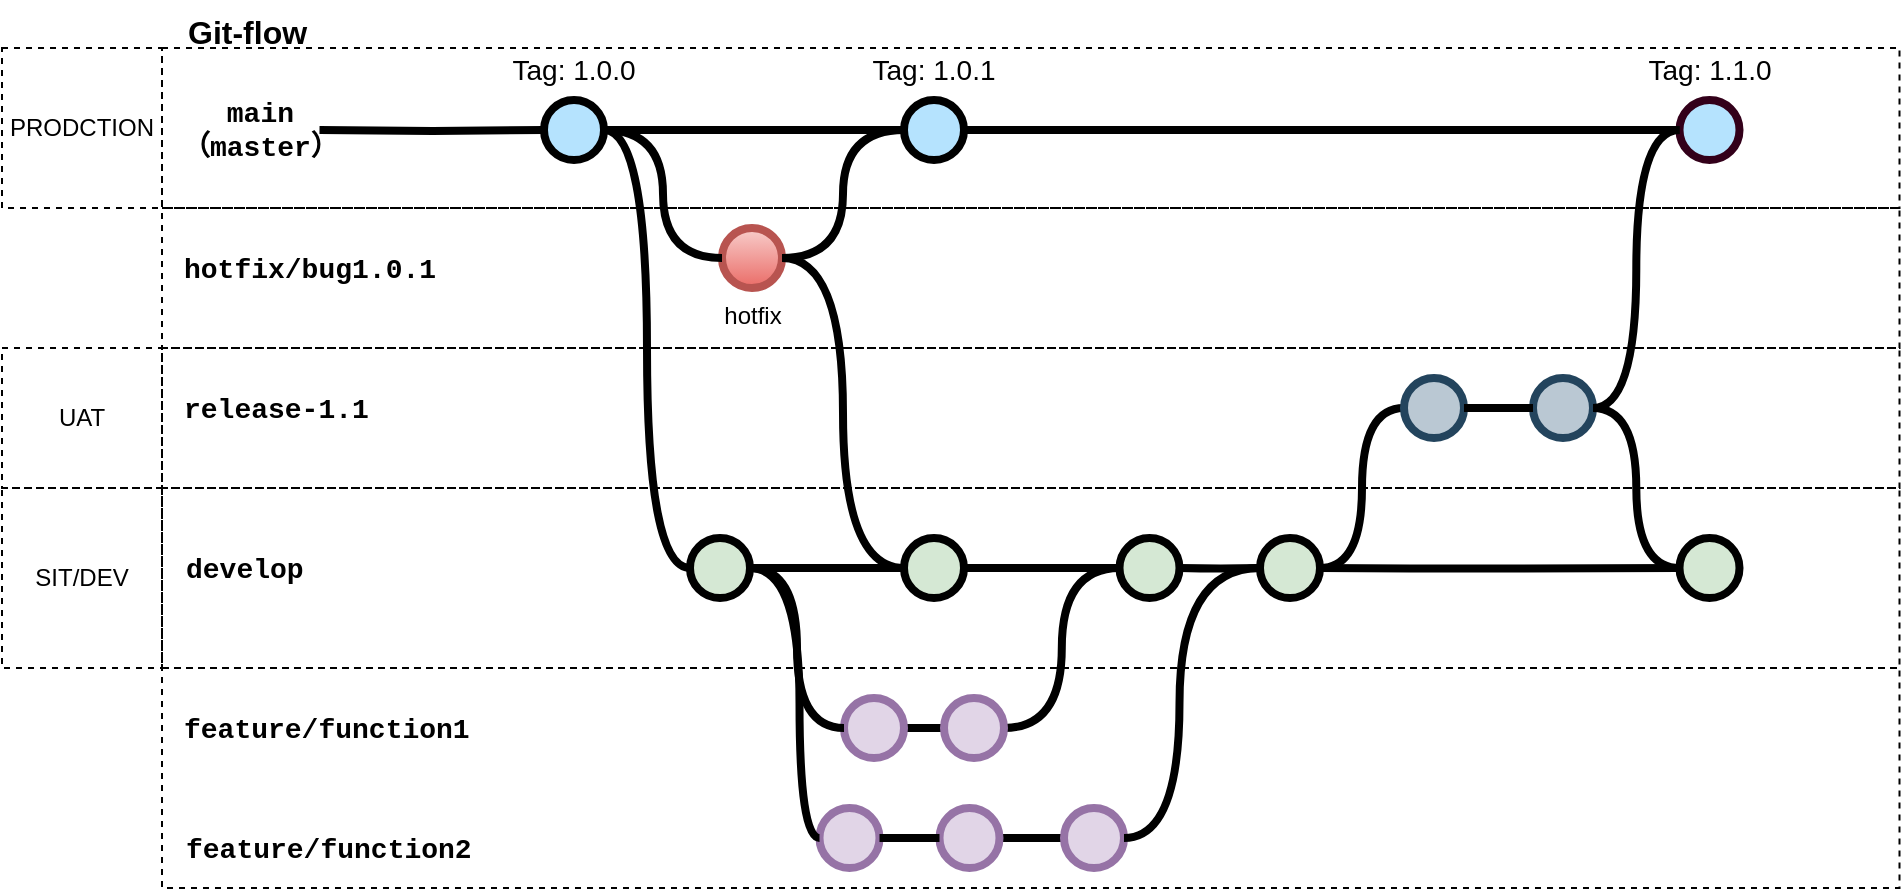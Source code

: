 <mxfile version="20.5.3" type="github">
  <diagram id="yPxyJZ8AM_hMuL3Unpa9" name="complex gitflow">
    <mxGraphModel dx="1783" dy="993" grid="1" gridSize="10" guides="1" tooltips="1" connect="1" arrows="1" fold="1" page="1" pageScale="1" pageWidth="1100" pageHeight="850" math="0" shadow="0">
      <root>
        <mxCell id="0" />
        <mxCell id="1" parent="0" />
        <mxCell id="VfWHAWnTlBXSzCJ28ZWU-29" value="" style="text;html=1;strokeColor=default;fillColor=none;align=left;verticalAlign=middle;whiteSpace=wrap;overflow=hidden;fontSize=14;fontStyle=0;fontColor=#009900;dashed=1;" vertex="1" parent="1">
          <mxGeometry x="170" y="390" width="868.75" height="90" as="geometry" />
        </mxCell>
        <mxCell id="uWUnNED6HEl2aK5fdaIb-88" value="" style="text;html=1;strokeColor=default;fillColor=none;align=left;verticalAlign=middle;whiteSpace=wrap;overflow=hidden;fontSize=14;fontStyle=0;fontColor=#009900;dashed=1;" parent="1" vertex="1">
          <mxGeometry x="170" y="480" width="868.75" height="110" as="geometry" />
        </mxCell>
        <mxCell id="VfWHAWnTlBXSzCJ28ZWU-30" value="" style="text;html=1;strokeColor=default;fillColor=none;align=left;verticalAlign=middle;whiteSpace=wrap;overflow=hidden;fontSize=14;fontStyle=0;fontColor=#009900;dashed=1;" vertex="1" parent="1">
          <mxGeometry x="170" y="320" width="868.75" height="70" as="geometry" />
        </mxCell>
        <mxCell id="VfWHAWnTlBXSzCJ28ZWU-31" value="" style="text;html=1;strokeColor=default;fillColor=none;align=left;verticalAlign=middle;whiteSpace=wrap;overflow=hidden;fontSize=14;fontStyle=0;fontColor=#009900;dashed=1;" vertex="1" parent="1">
          <mxGeometry x="170" y="250" width="868.75" height="70" as="geometry" />
        </mxCell>
        <mxCell id="VfWHAWnTlBXSzCJ28ZWU-32" value="" style="text;html=1;strokeColor=default;fillColor=none;align=left;verticalAlign=middle;whiteSpace=wrap;overflow=hidden;fontSize=14;fontStyle=0;fontColor=#009900;dashed=1;" vertex="1" parent="1">
          <mxGeometry x="170" y="170" width="868.75" height="80" as="geometry" />
        </mxCell>
        <mxCell id="uWUnNED6HEl2aK5fdaIb-8" value="" style="edgeStyle=orthogonalEdgeStyle;rounded=0;html=1;jettySize=auto;orthogonalLoop=1;plain-blue;endArrow=none;endFill=0;strokeWidth=4;strokeColor=#000000;" parent="1" source="uWUnNED6HEl2aK5fdaIb-10" target="VfWHAWnTlBXSzCJ28ZWU-3" edge="1">
          <mxGeometry x="391" y="211" as="geometry">
            <mxPoint x="498.75" y="211" as="targetPoint" />
          </mxGeometry>
        </mxCell>
        <mxCell id="uWUnNED6HEl2aK5fdaIb-10" value="" style="verticalLabelPosition=bottom;verticalAlign=top;html=1;strokeWidth=4;shape=mxgraph.flowchart.on-page_reference;plain-blue;gradientColor=none;fillColor=#B5E3Fe;strokeColor=#000000;" parent="1" vertex="1">
          <mxGeometry x="361" y="196" width="30" height="30" as="geometry" />
        </mxCell>
        <mxCell id="uWUnNED6HEl2aK5fdaIb-109" value="" style="verticalLabelPosition=bottom;verticalAlign=top;html=1;strokeWidth=4;shape=mxgraph.flowchart.on-page_reference;plain-blue;gradientColor=none;strokeColor=#33001A;fillColor=#B5E3FE;" parent="1" vertex="1">
          <mxGeometry x="928.75" y="196" width="30" height="30" as="geometry" />
        </mxCell>
        <mxCell id="uWUnNED6HEl2aK5fdaIb-12" value="" style="edgeStyle=orthogonalEdgeStyle;rounded=0;html=1;jettySize=auto;orthogonalLoop=1;strokeWidth=4;endArrow=none;endFill=0;" parent="1" target="uWUnNED6HEl2aK5fdaIb-10" edge="1">
          <mxGeometry x="291" y="211" as="geometry">
            <mxPoint x="248.75" y="211" as="sourcePoint" />
          </mxGeometry>
        </mxCell>
        <mxCell id="uWUnNED6HEl2aK5fdaIb-13" value="main（master）" style="text;html=1;strokeColor=none;fillColor=none;align=center;verticalAlign=middle;whiteSpace=wrap;overflow=hidden;fontSize=14;fontStyle=1;fontFamily=Courier New;" parent="1" vertex="1">
          <mxGeometry x="178.75" y="190" width="77" height="42" as="geometry" />
        </mxCell>
        <mxCell id="uWUnNED6HEl2aK5fdaIb-14" style="edgeStyle=orthogonalEdgeStyle;curved=1;rounded=0;html=1;exitX=1;exitY=0.5;exitPerimeter=0;endArrow=none;endFill=0;jettySize=auto;orthogonalLoop=1;strokeWidth=4;fontSize=15;" parent="1" source="uWUnNED6HEl2aK5fdaIb-15" target="uWUnNED6HEl2aK5fdaIb-17" edge="1">
          <mxGeometry relative="1" as="geometry" />
        </mxCell>
        <mxCell id="uWUnNED6HEl2aK5fdaIb-15" value="" style="verticalLabelPosition=bottom;verticalAlign=top;html=1;strokeWidth=4;shape=mxgraph.flowchart.on-page_reference;plain-purple;gradientColor=none;strokeColor=#000000;fillColor=#D5E8D4;" parent="1" vertex="1">
          <mxGeometry x="434" y="415" width="30" height="30" as="geometry" />
        </mxCell>
        <mxCell id="uWUnNED6HEl2aK5fdaIb-16" style="edgeStyle=orthogonalEdgeStyle;curved=1;rounded=0;html=1;exitX=1;exitY=0.5;exitPerimeter=0;entryX=0;entryY=0.5;entryPerimeter=0;endArrow=none;endFill=0;jettySize=auto;orthogonalLoop=1;strokeWidth=4;fontSize=15;" parent="1" source="uWUnNED6HEl2aK5fdaIb-17" target="uWUnNED6HEl2aK5fdaIb-19" edge="1">
          <mxGeometry relative="1" as="geometry" />
        </mxCell>
        <mxCell id="uWUnNED6HEl2aK5fdaIb-17" value="" style="verticalLabelPosition=bottom;verticalAlign=top;html=1;strokeWidth=4;shape=mxgraph.flowchart.on-page_reference;plain-purple;gradientColor=none;strokeColor=#000000;fillColor=#D5E8D4;" parent="1" vertex="1">
          <mxGeometry x="541" y="415" width="30" height="30" as="geometry" />
        </mxCell>
        <mxCell id="uWUnNED6HEl2aK5fdaIb-19" value="" style="verticalLabelPosition=bottom;verticalAlign=top;html=1;strokeWidth=4;shape=mxgraph.flowchart.on-page_reference;plain-purple;gradientColor=none;strokeColor=#000000;fillColor=#D5E8D4;" parent="1" vertex="1">
          <mxGeometry x="648.75" y="415" width="30" height="30" as="geometry" />
        </mxCell>
        <mxCell id="uWUnNED6HEl2aK5fdaIb-20" value="hotfix/bug1.0.1" style="text;html=1;strokeColor=none;fillColor=none;align=left;verticalAlign=middle;whiteSpace=wrap;overflow=hidden;fontSize=14;fontStyle=1;fontFamily=Courier New;" parent="1" vertex="1">
          <mxGeometry x="178.75" y="270" width="130" height="20" as="geometry" />
        </mxCell>
        <mxCell id="uWUnNED6HEl2aK5fdaIb-71" value="" style="edgeStyle=orthogonalEdgeStyle;rounded=0;orthogonalLoop=1;jettySize=auto;html=1;endArrow=none;endFill=0;strokeWidth=4;" parent="1" source="uWUnNED6HEl2aK5fdaIb-69" target="uWUnNED6HEl2aK5fdaIb-70" edge="1">
          <mxGeometry relative="1" as="geometry" />
        </mxCell>
        <mxCell id="uWUnNED6HEl2aK5fdaIb-78" value="" style="edgeStyle=orthogonalEdgeStyle;curved=1;rounded=0;orthogonalLoop=1;jettySize=auto;html=1;endArrow=none;endFill=0;strokeWidth=4;entryX=0;entryY=0.5;entryDx=0;entryDy=0;entryPerimeter=0;" parent="1" source="uWUnNED6HEl2aK5fdaIb-70" target="uWUnNED6HEl2aK5fdaIb-19" edge="1">
          <mxGeometry relative="1" as="geometry" />
        </mxCell>
        <mxCell id="uWUnNED6HEl2aK5fdaIb-70" value="" style="verticalLabelPosition=bottom;verticalAlign=top;html=1;strokeWidth=4;shape=mxgraph.flowchart.on-page_reference;strokeColor=#9673a6;fillColor=#e1d5e7;" parent="1" vertex="1">
          <mxGeometry x="561" y="495" width="30" height="30" as="geometry" />
        </mxCell>
        <mxCell id="uWUnNED6HEl2aK5fdaIb-76" value="develop" style="text;html=1;strokeColor=none;fillColor=none;align=left;verticalAlign=middle;whiteSpace=wrap;overflow=hidden;fontSize=14;fontStyle=1;fontFamily=Courier New;" parent="1" vertex="1">
          <mxGeometry x="180" y="420" width="91" height="20" as="geometry" />
        </mxCell>
        <mxCell id="uWUnNED6HEl2aK5fdaIb-81" value="" style="edgeStyle=orthogonalEdgeStyle;rounded=0;orthogonalLoop=1;jettySize=auto;html=1;endArrow=none;endFill=0;strokeWidth=4;startArrow=none;" parent="1" source="VfWHAWnTlBXSzCJ28ZWU-20" target="uWUnNED6HEl2aK5fdaIb-84" edge="1">
          <mxGeometry relative="1" as="geometry" />
        </mxCell>
        <mxCell id="uWUnNED6HEl2aK5fdaIb-82" value="" style="verticalLabelPosition=bottom;verticalAlign=top;html=1;strokeWidth=4;shape=mxgraph.flowchart.on-page_reference;strokeColor=#9673a6;fillColor=#e1d5e7;" parent="1" vertex="1">
          <mxGeometry x="498.75" y="550" width="30" height="30" as="geometry" />
        </mxCell>
        <mxCell id="uWUnNED6HEl2aK5fdaIb-84" value="" style="verticalLabelPosition=bottom;verticalAlign=top;html=1;strokeWidth=4;shape=mxgraph.flowchart.on-page_reference;strokeColor=#9673a6;fillColor=#e1d5e7;" parent="1" vertex="1">
          <mxGeometry x="621" y="550" width="30" height="30" as="geometry" />
        </mxCell>
        <mxCell id="uWUnNED6HEl2aK5fdaIb-86" value="feature/function1" style="text;html=1;strokeColor=none;fillColor=none;align=left;verticalAlign=middle;whiteSpace=wrap;overflow=hidden;fontSize=14;fontStyle=1;fontFamily=Courier New;" parent="1" vertex="1">
          <mxGeometry x="178.75" y="500" width="170" height="20" as="geometry" />
        </mxCell>
        <mxCell id="uWUnNED6HEl2aK5fdaIb-103" value="Tag: 1.0.0" style="text;html=1;strokeColor=none;fillColor=none;align=center;verticalAlign=middle;whiteSpace=wrap;overflow=hidden;fontSize=14;" parent="1" vertex="1">
          <mxGeometry x="341" y="170" width="70" height="20" as="geometry" />
        </mxCell>
        <mxCell id="uWUnNED6HEl2aK5fdaIb-107" value="" style="edgeStyle=orthogonalEdgeStyle;curved=1;rounded=0;orthogonalLoop=1;jettySize=auto;html=1;endArrow=none;endFill=0;strokeWidth=4;fontFamily=Courier New;fontColor=#009900;entryX=0;entryY=0.5;entryDx=0;entryDy=0;entryPerimeter=0;" parent="1" source="uWUnNED6HEl2aK5fdaIb-104" target="VfWHAWnTlBXSzCJ28ZWU-9" edge="1">
          <mxGeometry relative="1" as="geometry" />
        </mxCell>
        <mxCell id="uWUnNED6HEl2aK5fdaIb-104" value="" style="verticalLabelPosition=bottom;verticalAlign=top;html=1;strokeWidth=4;shape=mxgraph.flowchart.on-page_reference;plain-purple;gradientColor=none;strokeColor=#000000;fillColor=#D5E8D4;" parent="1" vertex="1">
          <mxGeometry x="719" y="415" width="30" height="30" as="geometry" />
        </mxCell>
        <mxCell id="uWUnNED6HEl2aK5fdaIb-106" value="" style="verticalLabelPosition=bottom;verticalAlign=top;html=1;strokeWidth=4;shape=mxgraph.flowchart.on-page_reference;plain-purple;gradientColor=none;strokeColor=#000000;fillColor=#D5E8D4;" parent="1" vertex="1">
          <mxGeometry x="928.75" y="415" width="30" height="30" as="geometry" />
        </mxCell>
        <mxCell id="uWUnNED6HEl2aK5fdaIb-116" value="Tag: 1.1.0" style="text;html=1;strokeColor=none;fillColor=none;align=center;verticalAlign=middle;whiteSpace=wrap;overflow=hidden;fontSize=14;" parent="1" vertex="1">
          <mxGeometry x="888.75" y="170" width="110" height="20" as="geometry" />
        </mxCell>
        <UserObject label="Git-flow" link="https://nvie.com/posts/a-successful-git-branching-model/" id="9hBKPDzoitwpIBdzFDQ7-2">
          <mxCell style="text;whiteSpace=wrap;html=1;fontStyle=1;fontSize=16;" parent="1" vertex="1">
            <mxGeometry x="181.06" y="146" width="88.87" height="20" as="geometry" />
          </mxCell>
        </UserObject>
        <mxCell id="9hBKPDzoitwpIBdzFDQ7-21" value="" style="edgeStyle=orthogonalEdgeStyle;rounded=0;orthogonalLoop=1;jettySize=auto;html=1;fontSize=15;endArrow=none;endFill=0;strokeWidth=4;startArrow=none;" parent="1" source="VfWHAWnTlBXSzCJ28ZWU-3" target="uWUnNED6HEl2aK5fdaIb-109" edge="1">
          <mxGeometry relative="1" as="geometry">
            <mxPoint x="791.0" y="211" as="targetPoint" />
            <mxPoint x="528.75" y="211" as="sourcePoint" />
          </mxGeometry>
        </mxCell>
        <mxCell id="9hBKPDzoitwpIBdzFDQ7-61" value="Tag: 1.0.1" style="text;html=1;strokeColor=none;fillColor=none;align=center;verticalAlign=middle;whiteSpace=wrap;overflow=hidden;fontSize=14;" parent="1" vertex="1">
          <mxGeometry x="521" y="170" width="70" height="20" as="geometry" />
        </mxCell>
        <mxCell id="uWUnNED6HEl2aK5fdaIb-69" value="" style="verticalLabelPosition=bottom;verticalAlign=top;html=1;strokeWidth=4;shape=mxgraph.flowchart.on-page_reference;strokeColor=#9673a6;fillColor=#e1d5e7;" parent="1" vertex="1">
          <mxGeometry x="511" y="495" width="30" height="30" as="geometry" />
        </mxCell>
        <mxCell id="VfWHAWnTlBXSzCJ28ZWU-2" value="hotfix" style="verticalLabelPosition=bottom;verticalAlign=top;html=1;strokeWidth=4;shape=mxgraph.flowchart.on-page_reference;plain-blue;gradientColor=#EA6B66;strokeColor=#B85450;fillColor=#F8CECC;" vertex="1" parent="1">
          <mxGeometry x="450" y="260" width="30" height="30" as="geometry" />
        </mxCell>
        <mxCell id="VfWHAWnTlBXSzCJ28ZWU-4" style="edgeStyle=orthogonalEdgeStyle;curved=1;rounded=0;html=1;entryX=0;entryY=0.5;entryPerimeter=0;endArrow=none;endFill=0;jettySize=auto;orthogonalLoop=1;strokeWidth=4;fontSize=15;entryDx=0;entryDy=0;" edge="1" parent="1" source="uWUnNED6HEl2aK5fdaIb-10" target="VfWHAWnTlBXSzCJ28ZWU-2">
          <mxGeometry relative="1" as="geometry">
            <mxPoint x="401" y="221" as="sourcePoint" />
            <mxPoint x="444" y="465" as="targetPoint" />
          </mxGeometry>
        </mxCell>
        <mxCell id="VfWHAWnTlBXSzCJ28ZWU-6" style="edgeStyle=orthogonalEdgeStyle;curved=1;rounded=0;html=1;exitX=1;exitY=0.5;exitPerimeter=0;entryX=0;entryY=0.5;entryPerimeter=0;endArrow=none;endFill=0;jettySize=auto;orthogonalLoop=1;strokeWidth=4;fontSize=15;exitDx=0;exitDy=0;entryDx=0;entryDy=0;" edge="1" parent="1" source="VfWHAWnTlBXSzCJ28ZWU-2" target="VfWHAWnTlBXSzCJ28ZWU-3">
          <mxGeometry relative="1" as="geometry">
            <mxPoint x="684" y="465" as="sourcePoint" />
            <mxPoint x="731" y="221" as="targetPoint" />
          </mxGeometry>
        </mxCell>
        <mxCell id="VfWHAWnTlBXSzCJ28ZWU-3" value="" style="verticalLabelPosition=bottom;verticalAlign=top;html=1;strokeWidth=4;shape=mxgraph.flowchart.on-page_reference;plain-blue;gradientColor=none;fillColor=#B5E3Fe;strokeColor=#000000;" vertex="1" parent="1">
          <mxGeometry x="541" y="196" width="30" height="30" as="geometry" />
        </mxCell>
        <mxCell id="VfWHAWnTlBXSzCJ28ZWU-7" value="" style="edgeStyle=orthogonalEdgeStyle;rounded=0;orthogonalLoop=1;jettySize=auto;html=1;fontSize=15;endArrow=none;endFill=0;strokeWidth=4;entryX=0;entryY=0.5;entryDx=0;entryDy=0;entryPerimeter=0;" edge="1" parent="1" target="VfWHAWnTlBXSzCJ28ZWU-3">
          <mxGeometry relative="1" as="geometry">
            <mxPoint x="721" y="211" as="targetPoint" />
            <mxPoint x="528.75" y="211" as="sourcePoint" />
          </mxGeometry>
        </mxCell>
        <mxCell id="VfWHAWnTlBXSzCJ28ZWU-8" value="release-1.1" style="text;html=1;strokeColor=none;fillColor=none;align=left;verticalAlign=middle;whiteSpace=wrap;overflow=hidden;fontSize=14;fontStyle=1;fontFamily=Courier New;" vertex="1" parent="1">
          <mxGeometry x="178.75" y="340" width="110" height="20" as="geometry" />
        </mxCell>
        <mxCell id="VfWHAWnTlBXSzCJ28ZWU-9" value="" style="verticalLabelPosition=bottom;verticalAlign=top;html=1;strokeWidth=4;shape=mxgraph.flowchart.on-page_reference;strokeColor=#23445d;fillColor=#bac8d3;" vertex="1" parent="1">
          <mxGeometry x="791" y="335" width="30" height="30" as="geometry" />
        </mxCell>
        <mxCell id="VfWHAWnTlBXSzCJ28ZWU-10" style="edgeStyle=orthogonalEdgeStyle;curved=1;rounded=0;html=1;entryX=0;entryY=0.5;entryPerimeter=0;endArrow=none;endFill=0;jettySize=auto;orthogonalLoop=1;strokeWidth=4;fontSize=15;entryDx=0;entryDy=0;exitX=1;exitY=0.5;exitDx=0;exitDy=0;exitPerimeter=0;" edge="1" parent="1" source="uWUnNED6HEl2aK5fdaIb-10" target="uWUnNED6HEl2aK5fdaIb-15">
          <mxGeometry relative="1" as="geometry">
            <mxPoint x="401" y="221" as="sourcePoint" />
            <mxPoint x="460" y="285" as="targetPoint" />
          </mxGeometry>
        </mxCell>
        <mxCell id="VfWHAWnTlBXSzCJ28ZWU-12" value="feature/function2" style="text;html=1;strokeColor=none;fillColor=none;align=left;verticalAlign=middle;whiteSpace=wrap;overflow=hidden;fontSize=14;fontStyle=1;fontFamily=Courier New;" vertex="1" parent="1">
          <mxGeometry x="180" y="560" width="158.75" height="20" as="geometry" />
        </mxCell>
        <mxCell id="VfWHAWnTlBXSzCJ28ZWU-13" style="edgeStyle=orthogonalEdgeStyle;curved=1;rounded=0;html=1;exitX=1;exitY=0.5;exitPerimeter=0;entryX=0;entryY=0.5;entryPerimeter=0;endArrow=none;endFill=0;jettySize=auto;orthogonalLoop=1;strokeWidth=4;fontSize=15;exitDx=0;exitDy=0;entryDx=0;entryDy=0;" edge="1" parent="1" source="VfWHAWnTlBXSzCJ28ZWU-2" target="uWUnNED6HEl2aK5fdaIb-17">
          <mxGeometry relative="1" as="geometry">
            <mxPoint x="490" y="285" as="sourcePoint" />
            <mxPoint x="551" y="221" as="targetPoint" />
          </mxGeometry>
        </mxCell>
        <mxCell id="VfWHAWnTlBXSzCJ28ZWU-14" style="edgeStyle=orthogonalEdgeStyle;curved=1;rounded=0;html=1;exitX=1;exitY=0.5;exitPerimeter=0;entryX=0;entryY=0.5;entryPerimeter=0;endArrow=none;endFill=0;jettySize=auto;orthogonalLoop=1;strokeWidth=4;fontSize=15;exitDx=0;exitDy=0;entryDx=0;entryDy=0;" edge="1" parent="1" source="uWUnNED6HEl2aK5fdaIb-15" target="uWUnNED6HEl2aK5fdaIb-69">
          <mxGeometry relative="1" as="geometry">
            <mxPoint x="490" y="285" as="sourcePoint" />
            <mxPoint x="551" y="440" as="targetPoint" />
          </mxGeometry>
        </mxCell>
        <mxCell id="VfWHAWnTlBXSzCJ28ZWU-17" style="edgeStyle=orthogonalEdgeStyle;curved=1;rounded=0;html=1;exitX=1;exitY=0.5;exitPerimeter=0;entryX=0;entryY=0.5;entryPerimeter=0;endArrow=none;endFill=0;jettySize=auto;orthogonalLoop=1;strokeWidth=4;fontSize=15;exitDx=0;exitDy=0;entryDx=0;entryDy=0;" edge="1" parent="1" source="uWUnNED6HEl2aK5fdaIb-15" target="uWUnNED6HEl2aK5fdaIb-82">
          <mxGeometry relative="1" as="geometry">
            <mxPoint x="474" y="440" as="sourcePoint" />
            <mxPoint x="521" y="520" as="targetPoint" />
            <Array as="points">
              <mxPoint x="488.75" y="430" />
              <mxPoint x="488.75" y="565" />
            </Array>
          </mxGeometry>
        </mxCell>
        <mxCell id="VfWHAWnTlBXSzCJ28ZWU-18" style="edgeStyle=orthogonalEdgeStyle;curved=1;rounded=0;html=1;endArrow=none;endFill=0;jettySize=auto;orthogonalLoop=1;strokeWidth=4;fontSize=15;" edge="1" parent="1" target="uWUnNED6HEl2aK5fdaIb-104">
          <mxGeometry relative="1" as="geometry">
            <mxPoint x="678.75" y="430" as="sourcePoint" />
            <mxPoint x="658.75" y="440" as="targetPoint" />
          </mxGeometry>
        </mxCell>
        <mxCell id="VfWHAWnTlBXSzCJ28ZWU-19" style="edgeStyle=orthogonalEdgeStyle;curved=1;rounded=0;orthogonalLoop=1;jettySize=auto;html=1;entryX=0;entryY=0.5;entryDx=0;entryDy=0;entryPerimeter=0;endArrow=none;endFill=0;strokeWidth=4;fontFamily=Courier New;fontColor=#009900;exitX=1;exitY=0.5;exitDx=0;exitDy=0;exitPerimeter=0;" edge="1" parent="1" source="uWUnNED6HEl2aK5fdaIb-84" target="uWUnNED6HEl2aK5fdaIb-104">
          <mxGeometry relative="1" as="geometry">
            <mxPoint x="831" y="545" as="sourcePoint" />
            <mxPoint x="891" y="465" as="targetPoint" />
            <Array as="points">
              <mxPoint x="678.75" y="565" />
              <mxPoint x="678.75" y="430" />
            </Array>
          </mxGeometry>
        </mxCell>
        <mxCell id="VfWHAWnTlBXSzCJ28ZWU-20" value="" style="verticalLabelPosition=bottom;verticalAlign=top;html=1;strokeWidth=4;shape=mxgraph.flowchart.on-page_reference;strokeColor=#9673a6;fillColor=#e1d5e7;" vertex="1" parent="1">
          <mxGeometry x="558.75" y="550" width="30" height="30" as="geometry" />
        </mxCell>
        <mxCell id="VfWHAWnTlBXSzCJ28ZWU-21" value="" style="edgeStyle=orthogonalEdgeStyle;rounded=0;orthogonalLoop=1;jettySize=auto;html=1;endArrow=none;endFill=0;strokeWidth=4;" edge="1" parent="1" source="uWUnNED6HEl2aK5fdaIb-82" target="VfWHAWnTlBXSzCJ28ZWU-20">
          <mxGeometry relative="1" as="geometry">
            <mxPoint x="521" y="565" as="sourcePoint" />
            <mxPoint x="621" y="565" as="targetPoint" />
          </mxGeometry>
        </mxCell>
        <mxCell id="VfWHAWnTlBXSzCJ28ZWU-22" value="" style="verticalLabelPosition=bottom;verticalAlign=top;html=1;strokeWidth=4;shape=mxgraph.flowchart.on-page_reference;strokeColor=#23445d;fillColor=#bac8d3;" vertex="1" parent="1">
          <mxGeometry x="855.5" y="335" width="30" height="30" as="geometry" />
        </mxCell>
        <mxCell id="VfWHAWnTlBXSzCJ28ZWU-23" value="" style="edgeStyle=orthogonalEdgeStyle;curved=1;rounded=0;orthogonalLoop=1;jettySize=auto;html=1;endArrow=none;endFill=0;strokeWidth=4;fontFamily=Courier New;fontColor=#009900;entryX=0;entryY=0.5;entryDx=0;entryDy=0;entryPerimeter=0;exitX=1;exitY=0.5;exitDx=0;exitDy=0;exitPerimeter=0;" edge="1" parent="1" source="VfWHAWnTlBXSzCJ28ZWU-9" target="VfWHAWnTlBXSzCJ28ZWU-22">
          <mxGeometry relative="1" as="geometry">
            <mxPoint x="759" y="440.04" as="sourcePoint" />
            <mxPoint x="801" y="360" as="targetPoint" />
          </mxGeometry>
        </mxCell>
        <mxCell id="VfWHAWnTlBXSzCJ28ZWU-24" style="edgeStyle=orthogonalEdgeStyle;curved=1;rounded=0;html=1;endArrow=none;endFill=0;jettySize=auto;orthogonalLoop=1;strokeWidth=4;fontSize=15;" edge="1" parent="1" target="uWUnNED6HEl2aK5fdaIb-106">
          <mxGeometry relative="1" as="geometry">
            <mxPoint x="748.75" y="430" as="sourcePoint" />
            <mxPoint x="658.75" y="440" as="targetPoint" />
          </mxGeometry>
        </mxCell>
        <mxCell id="VfWHAWnTlBXSzCJ28ZWU-25" value="" style="edgeStyle=orthogonalEdgeStyle;curved=1;rounded=0;orthogonalLoop=1;jettySize=auto;html=1;endArrow=none;endFill=0;strokeWidth=4;fontFamily=Courier New;fontColor=#009900;entryX=0;entryY=0.5;entryDx=0;entryDy=0;entryPerimeter=0;exitX=1;exitY=0.5;exitDx=0;exitDy=0;exitPerimeter=0;" edge="1" parent="1" source="VfWHAWnTlBXSzCJ28ZWU-22" target="uWUnNED6HEl2aK5fdaIb-109">
          <mxGeometry relative="1" as="geometry">
            <mxPoint x="759.0" y="440.0" as="sourcePoint" />
            <mxPoint x="801.0" y="360.0" as="targetPoint" />
          </mxGeometry>
        </mxCell>
        <mxCell id="VfWHAWnTlBXSzCJ28ZWU-26" value="" style="edgeStyle=orthogonalEdgeStyle;curved=1;rounded=0;orthogonalLoop=1;jettySize=auto;html=1;endArrow=none;endFill=0;strokeWidth=4;fontFamily=Courier New;fontColor=#009900;entryX=0;entryY=0.5;entryDx=0;entryDy=0;entryPerimeter=0;exitX=1;exitY=0.5;exitDx=0;exitDy=0;exitPerimeter=0;" edge="1" parent="1" source="VfWHAWnTlBXSzCJ28ZWU-22" target="uWUnNED6HEl2aK5fdaIb-106">
          <mxGeometry relative="1" as="geometry">
            <mxPoint x="895.5" y="360.0" as="sourcePoint" />
            <mxPoint x="970" y="221" as="targetPoint" />
          </mxGeometry>
        </mxCell>
        <mxCell id="VfWHAWnTlBXSzCJ28ZWU-36" value="PRODCTION" style="rounded=0;whiteSpace=wrap;html=1;dashed=1;strokeColor=default;fillColor=none;" vertex="1" parent="1">
          <mxGeometry x="90" y="170" width="80" height="80" as="geometry" />
        </mxCell>
        <mxCell id="VfWHAWnTlBXSzCJ28ZWU-37" value="UAT" style="rounded=0;whiteSpace=wrap;html=1;dashed=1;strokeColor=default;fillColor=none;" vertex="1" parent="1">
          <mxGeometry x="90" y="320" width="80" height="70" as="geometry" />
        </mxCell>
        <mxCell id="VfWHAWnTlBXSzCJ28ZWU-38" value="SIT/DEV" style="rounded=0;whiteSpace=wrap;html=1;dashed=1;strokeColor=default;fillColor=none;" vertex="1" parent="1">
          <mxGeometry x="90" y="390" width="80" height="90" as="geometry" />
        </mxCell>
      </root>
    </mxGraphModel>
  </diagram>
</mxfile>
